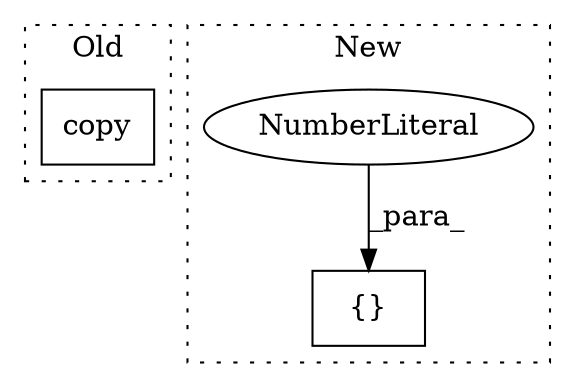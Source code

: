 digraph G {
subgraph cluster0 {
1 [label="copy" a="32" s="1707,1796" l="5,1" shape="box"];
label = "Old";
style="dotted";
}
subgraph cluster1 {
2 [label="{}" a="4" s="2594,2606" l="1,1" shape="box"];
3 [label="NumberLiteral" a="34" s="2599" l="3" shape="ellipse"];
label = "New";
style="dotted";
}
3 -> 2 [label="_para_"];
}